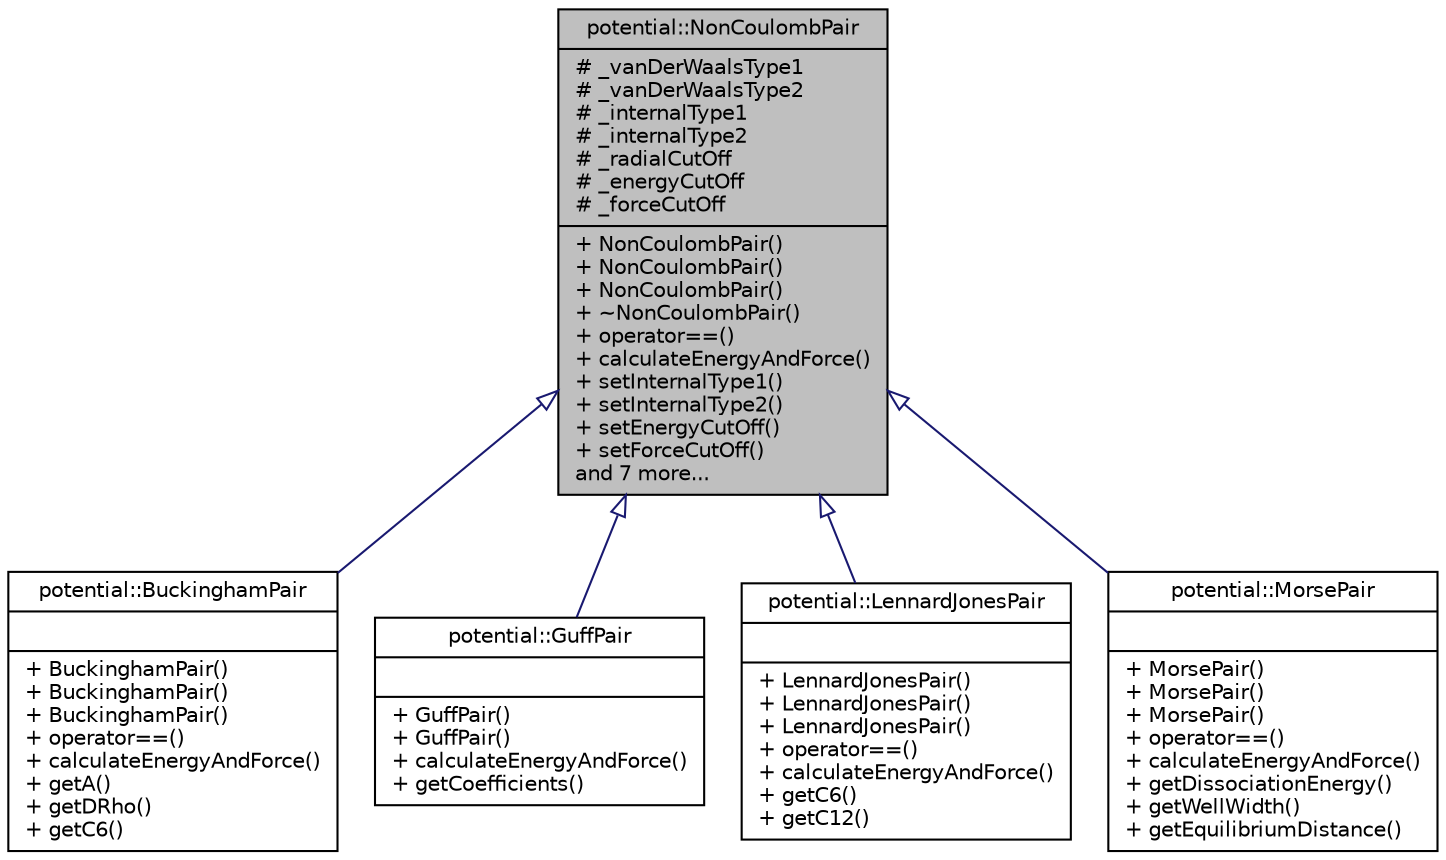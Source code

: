 digraph "potential::NonCoulombPair"
{
 // LATEX_PDF_SIZE
  edge [fontname="Helvetica",fontsize="10",labelfontname="Helvetica",labelfontsize="10"];
  node [fontname="Helvetica",fontsize="10",shape=record];
  Node1 [label="{potential::NonCoulombPair\n|# _vanDerWaalsType1\l# _vanDerWaalsType2\l# _internalType1\l# _internalType2\l# _radialCutOff\l# _energyCutOff\l# _forceCutOff\l|+ NonCoulombPair()\l+ NonCoulombPair()\l+ NonCoulombPair()\l+ ~NonCoulombPair()\l+ operator==()\l+ calculateEnergyAndForce()\l+ setInternalType1()\l+ setInternalType2()\l+ setEnergyCutOff()\l+ setForceCutOff()\land 7 more...\l}",height=0.2,width=0.4,color="black", fillcolor="grey75", style="filled", fontcolor="black",tooltip="base class representing a pair of non-coulombic types"];
  Node1 -> Node2 [dir="back",color="midnightblue",fontsize="10",style="solid",arrowtail="onormal",fontname="Helvetica"];
  Node2 [label="{potential::BuckinghamPair\n||+ BuckinghamPair()\l+ BuckinghamPair()\l+ BuckinghamPair()\l+ operator==()\l+ calculateEnergyAndForce()\l+ getA()\l+ getDRho()\l+ getC6()\l}",height=0.2,width=0.4,color="black", fillcolor="white", style="filled",URL="$classpotential_1_1BuckinghamPair.html",tooltip="inherits from NonCoulombPair represents a pair of Buckingham types"];
  Node1 -> Node3 [dir="back",color="midnightblue",fontsize="10",style="solid",arrowtail="onormal",fontname="Helvetica"];
  Node3 [label="{potential::GuffPair\n||+ GuffPair()\l+ GuffPair()\l+ calculateEnergyAndForce()\l+ getCoefficients()\l}",height=0.2,width=0.4,color="black", fillcolor="white", style="filled",URL="$classpotential_1_1GuffPair.html",tooltip="inherits from NonCoulombPair represents a pair of Guff types (full guff formula)"];
  Node1 -> Node4 [dir="back",color="midnightblue",fontsize="10",style="solid",arrowtail="onormal",fontname="Helvetica"];
  Node4 [label="{potential::LennardJonesPair\n||+ LennardJonesPair()\l+ LennardJonesPair()\l+ LennardJonesPair()\l+ operator==()\l+ calculateEnergyAndForce()\l+ getC6()\l+ getC12()\l}",height=0.2,width=0.4,color="black", fillcolor="white", style="filled",URL="$classpotential_1_1LennardJonesPair.html",tooltip="inherits from NonCoulombPair and represents a pair of Lennard-Jones types"];
  Node1 -> Node5 [dir="back",color="midnightblue",fontsize="10",style="solid",arrowtail="onormal",fontname="Helvetica"];
  Node5 [label="{potential::MorsePair\n||+ MorsePair()\l+ MorsePair()\l+ MorsePair()\l+ operator==()\l+ calculateEnergyAndForce()\l+ getDissociationEnergy()\l+ getWellWidth()\l+ getEquilibriumDistance()\l}",height=0.2,width=0.4,color="black", fillcolor="white", style="filled",URL="$classpotential_1_1MorsePair.html",tooltip="inherits from NonCoulombPair represents a pair of Morse types"];
}
